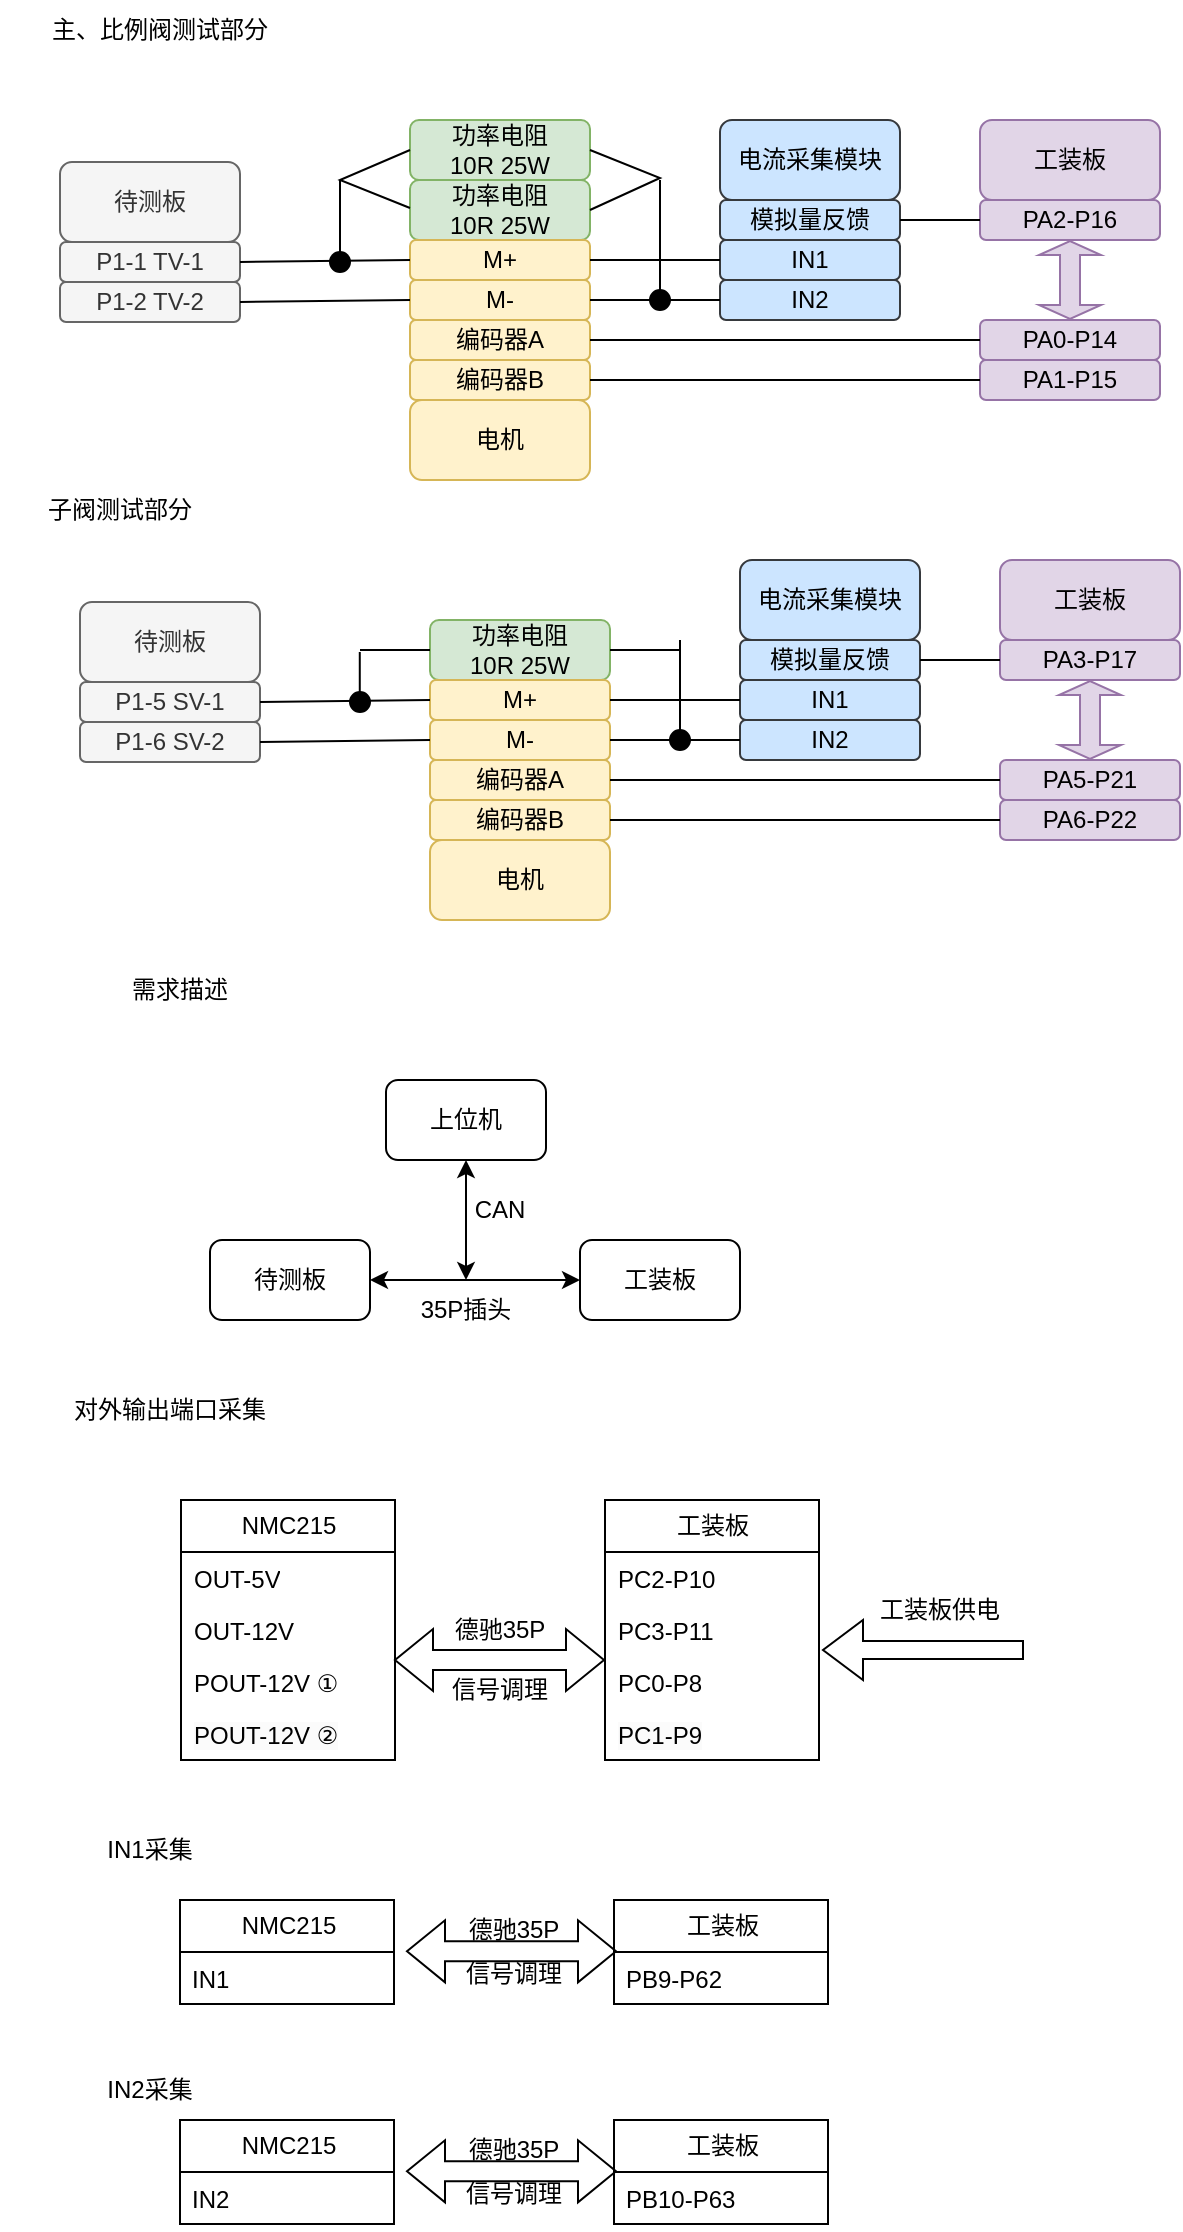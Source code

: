 <mxfile version="24.7.7">
  <diagram name="第 1 页" id="fsKE9IQoVAuPPi1mYyoE">
    <mxGraphModel dx="989" dy="509" grid="1" gridSize="10" guides="1" tooltips="1" connect="1" arrows="1" fold="1" page="1" pageScale="1" pageWidth="827" pageHeight="2000" math="0" shadow="0">
      <root>
        <mxCell id="0" />
        <mxCell id="1" parent="0" />
        <mxCell id="fWEatDimK1wb_yXRniuB-1" value="功率电阻&lt;br&gt;10R 25W" style="rounded=1;whiteSpace=wrap;html=1;fillColor=#d5e8d4;strokeColor=#82b366;" parent="1" vertex="1">
          <mxGeometry x="205" y="120" width="90" height="30" as="geometry" />
        </mxCell>
        <mxCell id="fWEatDimK1wb_yXRniuB-2" value="功率电阻&lt;br&gt;10R 25W" style="rounded=1;whiteSpace=wrap;html=1;fillColor=#d5e8d4;strokeColor=#82b366;" parent="1" vertex="1">
          <mxGeometry x="205" y="150" width="90" height="30" as="geometry" />
        </mxCell>
        <mxCell id="fWEatDimK1wb_yXRniuB-5" value="电机" style="rounded=1;whiteSpace=wrap;html=1;fillColor=#fff2cc;strokeColor=#d6b656;" parent="1" vertex="1">
          <mxGeometry x="205" y="260" width="90" height="40" as="geometry" />
        </mxCell>
        <mxCell id="fWEatDimK1wb_yXRniuB-6" value="M+" style="rounded=1;whiteSpace=wrap;html=1;fillColor=#fff2cc;strokeColor=#d6b656;" parent="1" vertex="1">
          <mxGeometry x="205" y="180" width="90" height="20" as="geometry" />
        </mxCell>
        <mxCell id="fWEatDimK1wb_yXRniuB-7" value="M-" style="rounded=1;whiteSpace=wrap;html=1;fillColor=#fff2cc;strokeColor=#d6b656;" parent="1" vertex="1">
          <mxGeometry x="205" y="200" width="90" height="20" as="geometry" />
        </mxCell>
        <mxCell id="fWEatDimK1wb_yXRniuB-9" value="待测板" style="rounded=1;whiteSpace=wrap;html=1;fillColor=#f5f5f5;fontColor=#333333;strokeColor=#666666;" parent="1" vertex="1">
          <mxGeometry x="30" y="141" width="90" height="40" as="geometry" />
        </mxCell>
        <mxCell id="fWEatDimK1wb_yXRniuB-10" value="P1-1 TV-1" style="rounded=1;whiteSpace=wrap;html=1;fillColor=#f5f5f5;fontColor=#333333;strokeColor=#666666;" parent="1" vertex="1">
          <mxGeometry x="30" y="181" width="90" height="20" as="geometry" />
        </mxCell>
        <mxCell id="fWEatDimK1wb_yXRniuB-11" value="P1-2 TV-2" style="rounded=1;whiteSpace=wrap;html=1;fillColor=#f5f5f5;fontColor=#333333;strokeColor=#666666;" parent="1" vertex="1">
          <mxGeometry x="30" y="201" width="90" height="20" as="geometry" />
        </mxCell>
        <mxCell id="fWEatDimK1wb_yXRniuB-14" value="编码器A" style="rounded=1;whiteSpace=wrap;html=1;fillColor=#fff2cc;strokeColor=#d6b656;" parent="1" vertex="1">
          <mxGeometry x="205" y="220" width="90" height="20" as="geometry" />
        </mxCell>
        <mxCell id="fWEatDimK1wb_yXRniuB-15" value="编码器B" style="rounded=1;whiteSpace=wrap;html=1;fillColor=#fff2cc;strokeColor=#d6b656;" parent="1" vertex="1">
          <mxGeometry x="205" y="240" width="90" height="20" as="geometry" />
        </mxCell>
        <mxCell id="fWEatDimK1wb_yXRniuB-16" value="电流采集模块" style="rounded=1;whiteSpace=wrap;html=1;fillColor=#cce5ff;strokeColor=#36393d;" parent="1" vertex="1">
          <mxGeometry x="360" y="120" width="90" height="40" as="geometry" />
        </mxCell>
        <mxCell id="fWEatDimK1wb_yXRniuB-17" value="IN1" style="rounded=1;whiteSpace=wrap;html=1;fillColor=#cce5ff;strokeColor=#36393d;" parent="1" vertex="1">
          <mxGeometry x="360" y="180" width="90" height="20" as="geometry" />
        </mxCell>
        <mxCell id="fWEatDimK1wb_yXRniuB-18" value="IN2" style="rounded=1;whiteSpace=wrap;html=1;fillColor=#cce5ff;strokeColor=#36393d;" parent="1" vertex="1">
          <mxGeometry x="360" y="200" width="90" height="20" as="geometry" />
        </mxCell>
        <mxCell id="fWEatDimK1wb_yXRniuB-25" value="模拟量反馈" style="rounded=1;whiteSpace=wrap;html=1;fillColor=#cce5ff;strokeColor=#36393d;" parent="1" vertex="1">
          <mxGeometry x="360" y="160" width="90" height="20" as="geometry" />
        </mxCell>
        <mxCell id="fWEatDimK1wb_yXRniuB-26" value="工装板" style="rounded=1;whiteSpace=wrap;html=1;fillColor=#e1d5e7;strokeColor=#9673a6;" parent="1" vertex="1">
          <mxGeometry x="490" y="120" width="90" height="40" as="geometry" />
        </mxCell>
        <mxCell id="fWEatDimK1wb_yXRniuB-27" value="PA0-P14" style="rounded=1;whiteSpace=wrap;html=1;fillColor=#e1d5e7;strokeColor=#9673a6;" parent="1" vertex="1">
          <mxGeometry x="490" y="220" width="90" height="20" as="geometry" />
        </mxCell>
        <mxCell id="fWEatDimK1wb_yXRniuB-28" value="PA1-P15" style="rounded=1;whiteSpace=wrap;html=1;fillColor=#e1d5e7;strokeColor=#9673a6;" parent="1" vertex="1">
          <mxGeometry x="490" y="240" width="90" height="20" as="geometry" />
        </mxCell>
        <mxCell id="fWEatDimK1wb_yXRniuB-29" value="PA2-P16" style="rounded=1;whiteSpace=wrap;html=1;fillColor=#e1d5e7;strokeColor=#9673a6;" parent="1" vertex="1">
          <mxGeometry x="490" y="160" width="90" height="20" as="geometry" />
        </mxCell>
        <mxCell id="fWEatDimK1wb_yXRniuB-32" value="" style="endArrow=none;html=1;rounded=0;entryX=0;entryY=0.5;entryDx=0;entryDy=0;exitX=1;exitY=0.5;exitDx=0;exitDy=0;" parent="1" source="fWEatDimK1wb_yXRniuB-11" target="fWEatDimK1wb_yXRniuB-7" edge="1">
          <mxGeometry width="50" height="50" relative="1" as="geometry">
            <mxPoint x="100" y="310" as="sourcePoint" />
            <mxPoint x="150" y="260" as="targetPoint" />
          </mxGeometry>
        </mxCell>
        <mxCell id="fWEatDimK1wb_yXRniuB-33" value="" style="endArrow=none;html=1;rounded=0;entryX=0;entryY=0.5;entryDx=0;entryDy=0;exitX=1;exitY=0.5;exitDx=0;exitDy=0;" parent="1" source="fWEatDimK1wb_yXRniuB-6" target="fWEatDimK1wb_yXRniuB-17" edge="1">
          <mxGeometry width="50" height="50" relative="1" as="geometry">
            <mxPoint x="290" y="230" as="sourcePoint" />
            <mxPoint x="340" y="180" as="targetPoint" />
          </mxGeometry>
        </mxCell>
        <mxCell id="fWEatDimK1wb_yXRniuB-34" value="" style="endArrow=none;html=1;rounded=0;entryX=0;entryY=0.5;entryDx=0;entryDy=0;" parent="1" source="fWEatDimK1wb_yXRniuB-44" target="fWEatDimK1wb_yXRniuB-18" edge="1">
          <mxGeometry width="50" height="50" relative="1" as="geometry">
            <mxPoint x="290" y="230" as="sourcePoint" />
            <mxPoint x="340" y="180" as="targetPoint" />
          </mxGeometry>
        </mxCell>
        <mxCell id="fWEatDimK1wb_yXRniuB-35" value="" style="endArrow=none;html=1;rounded=0;exitX=1;exitY=0.5;exitDx=0;exitDy=0;entryX=0;entryY=0.5;entryDx=0;entryDy=0;" parent="1" source="fWEatDimK1wb_yXRniuB-14" target="fWEatDimK1wb_yXRniuB-27" edge="1">
          <mxGeometry width="50" height="50" relative="1" as="geometry">
            <mxPoint x="290" y="230" as="sourcePoint" />
            <mxPoint x="340" y="180" as="targetPoint" />
          </mxGeometry>
        </mxCell>
        <mxCell id="fWEatDimK1wb_yXRniuB-36" value="" style="endArrow=none;html=1;rounded=0;exitX=1;exitY=0.5;exitDx=0;exitDy=0;entryX=0;entryY=0.5;entryDx=0;entryDy=0;" parent="1" source="fWEatDimK1wb_yXRniuB-15" target="fWEatDimK1wb_yXRniuB-28" edge="1">
          <mxGeometry width="50" height="50" relative="1" as="geometry">
            <mxPoint x="290" y="230" as="sourcePoint" />
            <mxPoint x="340" y="180" as="targetPoint" />
          </mxGeometry>
        </mxCell>
        <mxCell id="fWEatDimK1wb_yXRniuB-38" value="" style="endArrow=none;html=1;rounded=0;entryX=1;entryY=0.5;entryDx=0;entryDy=0;exitX=1;exitY=0.5;exitDx=0;exitDy=0;" parent="1" source="fWEatDimK1wb_yXRniuB-2" target="fWEatDimK1wb_yXRniuB-1" edge="1">
          <mxGeometry width="50" height="50" relative="1" as="geometry">
            <mxPoint x="295" y="169" as="sourcePoint" />
            <mxPoint x="340" y="189" as="targetPoint" />
            <Array as="points">
              <mxPoint x="330" y="149" />
            </Array>
          </mxGeometry>
        </mxCell>
        <mxCell id="fWEatDimK1wb_yXRniuB-40" value="" style="endArrow=none;html=1;rounded=0;entryX=0;entryY=0.5;entryDx=0;entryDy=0;exitX=1;exitY=0.5;exitDx=0;exitDy=0;" parent="1" source="fWEatDimK1wb_yXRniuB-10" target="fWEatDimK1wb_yXRniuB-6" edge="1">
          <mxGeometry width="50" height="50" relative="1" as="geometry">
            <mxPoint x="290" y="230" as="sourcePoint" />
            <mxPoint x="340" y="180" as="targetPoint" />
          </mxGeometry>
        </mxCell>
        <mxCell id="fWEatDimK1wb_yXRniuB-41" value="" style="endArrow=none;html=1;rounded=0;entryX=0;entryY=0.5;entryDx=0;entryDy=0;" parent="1" target="fWEatDimK1wb_yXRniuB-1" edge="1">
          <mxGeometry width="50" height="50" relative="1" as="geometry">
            <mxPoint x="205" y="164" as="sourcePoint" />
            <mxPoint x="205" y="130" as="targetPoint" />
            <Array as="points">
              <mxPoint x="170" y="150" />
            </Array>
          </mxGeometry>
        </mxCell>
        <mxCell id="fWEatDimK1wb_yXRniuB-42" value="" style="endArrow=none;html=1;rounded=0;" parent="1" edge="1">
          <mxGeometry width="50" height="50" relative="1" as="geometry">
            <mxPoint x="170" y="190" as="sourcePoint" />
            <mxPoint x="170" y="150" as="targetPoint" />
          </mxGeometry>
        </mxCell>
        <mxCell id="fWEatDimK1wb_yXRniuB-43" value="" style="endArrow=none;html=1;rounded=0;" parent="1" edge="1">
          <mxGeometry width="50" height="50" relative="1" as="geometry">
            <mxPoint x="330" y="210" as="sourcePoint" />
            <mxPoint x="330" y="150" as="targetPoint" />
          </mxGeometry>
        </mxCell>
        <mxCell id="fWEatDimK1wb_yXRniuB-45" value="" style="endArrow=none;html=1;rounded=0;entryX=0;entryY=0.5;entryDx=0;entryDy=0;" parent="1" source="fWEatDimK1wb_yXRniuB-7" target="fWEatDimK1wb_yXRniuB-44" edge="1">
          <mxGeometry width="50" height="50" relative="1" as="geometry">
            <mxPoint x="295" y="210" as="sourcePoint" />
            <mxPoint x="360" y="210" as="targetPoint" />
          </mxGeometry>
        </mxCell>
        <mxCell id="fWEatDimK1wb_yXRniuB-44" value="" style="ellipse;whiteSpace=wrap;html=1;aspect=fixed;fillColor=#000000;" parent="1" vertex="1">
          <mxGeometry x="325" y="205" width="10" height="10" as="geometry" />
        </mxCell>
        <mxCell id="fWEatDimK1wb_yXRniuB-46" value="" style="ellipse;whiteSpace=wrap;html=1;aspect=fixed;fillColor=#000000;" parent="1" vertex="1">
          <mxGeometry x="165" y="186" width="10" height="10" as="geometry" />
        </mxCell>
        <mxCell id="uDrY1_DS14Umw8ArDg8Q-1" value="" style="endArrow=none;html=1;rounded=0;entryX=0;entryY=0.5;entryDx=0;entryDy=0;exitX=1;exitY=0.5;exitDx=0;exitDy=0;" parent="1" source="fWEatDimK1wb_yXRniuB-25" target="fWEatDimK1wb_yXRniuB-29" edge="1">
          <mxGeometry width="50" height="50" relative="1" as="geometry">
            <mxPoint x="250" y="230" as="sourcePoint" />
            <mxPoint x="300" y="180" as="targetPoint" />
          </mxGeometry>
        </mxCell>
        <mxCell id="uDrY1_DS14Umw8ArDg8Q-2" value="" style="shape=flexArrow;endArrow=classic;startArrow=classic;html=1;rounded=0;entryX=0.5;entryY=1;entryDx=0;entryDy=0;exitX=0.5;exitY=0;exitDx=0;exitDy=0;strokeWidth=1;endSize=2;startSize=2;fillColor=#e1d5e7;strokeColor=#9673a6;" parent="1" source="fWEatDimK1wb_yXRniuB-27" target="fWEatDimK1wb_yXRniuB-29" edge="1">
          <mxGeometry width="100" height="100" relative="1" as="geometry">
            <mxPoint x="300" y="260" as="sourcePoint" />
            <mxPoint x="400" y="160" as="targetPoint" />
          </mxGeometry>
        </mxCell>
        <mxCell id="uDrY1_DS14Umw8ArDg8Q-3" value="主、比例阀测试部分" style="text;strokeColor=none;align=center;fillColor=none;html=1;verticalAlign=middle;whiteSpace=wrap;rounded=0;" parent="1" vertex="1">
          <mxGeometry x="20" y="60" width="120" height="30" as="geometry" />
        </mxCell>
        <mxCell id="uDrY1_DS14Umw8ArDg8Q-4" value="上位机" style="rounded=1;whiteSpace=wrap;html=1;" parent="1" vertex="1">
          <mxGeometry x="193" y="600" width="80" height="40" as="geometry" />
        </mxCell>
        <mxCell id="uDrY1_DS14Umw8ArDg8Q-5" value="工装板" style="rounded=1;whiteSpace=wrap;html=1;" parent="1" vertex="1">
          <mxGeometry x="290" y="680" width="80" height="40" as="geometry" />
        </mxCell>
        <mxCell id="uDrY1_DS14Umw8ArDg8Q-6" value="待测板" style="rounded=1;whiteSpace=wrap;html=1;" parent="1" vertex="1">
          <mxGeometry x="105" y="680" width="80" height="40" as="geometry" />
        </mxCell>
        <mxCell id="uDrY1_DS14Umw8ArDg8Q-7" value="" style="endArrow=classic;startArrow=classic;html=1;rounded=0;exitX=1;exitY=0.5;exitDx=0;exitDy=0;entryX=0;entryY=0.5;entryDx=0;entryDy=0;" parent="1" source="uDrY1_DS14Umw8ArDg8Q-6" target="uDrY1_DS14Umw8ArDg8Q-5" edge="1">
          <mxGeometry width="50" height="50" relative="1" as="geometry">
            <mxPoint x="320" y="710" as="sourcePoint" />
            <mxPoint x="370" y="660" as="targetPoint" />
          </mxGeometry>
        </mxCell>
        <mxCell id="uDrY1_DS14Umw8ArDg8Q-8" value="" style="endArrow=classic;startArrow=classic;html=1;rounded=0;entryX=0.5;entryY=1;entryDx=0;entryDy=0;" parent="1" target="uDrY1_DS14Umw8ArDg8Q-4" edge="1">
          <mxGeometry width="50" height="50" relative="1" as="geometry">
            <mxPoint x="233" y="700" as="sourcePoint" />
            <mxPoint x="370" y="660" as="targetPoint" />
          </mxGeometry>
        </mxCell>
        <mxCell id="uDrY1_DS14Umw8ArDg8Q-9" value="CAN" style="text;strokeColor=none;align=center;fillColor=none;html=1;verticalAlign=middle;whiteSpace=wrap;rounded=0;" parent="1" vertex="1">
          <mxGeometry x="220" y="650" width="60" height="30" as="geometry" />
        </mxCell>
        <mxCell id="uDrY1_DS14Umw8ArDg8Q-10" value="35P插头" style="text;strokeColor=none;align=center;fillColor=none;html=1;verticalAlign=middle;whiteSpace=wrap;rounded=0;" parent="1" vertex="1">
          <mxGeometry x="203" y="700" width="60" height="30" as="geometry" />
        </mxCell>
        <mxCell id="qu0UYMMwJbKnimjxBpkP-1" value="需求描述" style="text;strokeColor=none;align=center;fillColor=none;html=1;verticalAlign=middle;whiteSpace=wrap;rounded=0;" vertex="1" parent="1">
          <mxGeometry x="30" y="540" width="120" height="30" as="geometry" />
        </mxCell>
        <mxCell id="qu0UYMMwJbKnimjxBpkP-3" value="功率电阻&lt;br&gt;10R 25W" style="rounded=1;whiteSpace=wrap;html=1;fillColor=#d5e8d4;strokeColor=#82b366;" vertex="1" parent="1">
          <mxGeometry x="215" y="370" width="90" height="30" as="geometry" />
        </mxCell>
        <mxCell id="qu0UYMMwJbKnimjxBpkP-4" value="电机" style="rounded=1;whiteSpace=wrap;html=1;fillColor=#fff2cc;strokeColor=#d6b656;" vertex="1" parent="1">
          <mxGeometry x="215" y="480" width="90" height="40" as="geometry" />
        </mxCell>
        <mxCell id="qu0UYMMwJbKnimjxBpkP-5" value="M+" style="rounded=1;whiteSpace=wrap;html=1;fillColor=#fff2cc;strokeColor=#d6b656;" vertex="1" parent="1">
          <mxGeometry x="215" y="400" width="90" height="20" as="geometry" />
        </mxCell>
        <mxCell id="qu0UYMMwJbKnimjxBpkP-6" value="M-" style="rounded=1;whiteSpace=wrap;html=1;fillColor=#fff2cc;strokeColor=#d6b656;" vertex="1" parent="1">
          <mxGeometry x="215" y="420" width="90" height="20" as="geometry" />
        </mxCell>
        <mxCell id="qu0UYMMwJbKnimjxBpkP-7" value="待测板" style="rounded=1;whiteSpace=wrap;html=1;fillColor=#f5f5f5;fontColor=#333333;strokeColor=#666666;" vertex="1" parent="1">
          <mxGeometry x="40" y="361" width="90" height="40" as="geometry" />
        </mxCell>
        <mxCell id="qu0UYMMwJbKnimjxBpkP-8" value="P1-5 SV-1" style="rounded=1;whiteSpace=wrap;html=1;fillColor=#f5f5f5;fontColor=#333333;strokeColor=#666666;" vertex="1" parent="1">
          <mxGeometry x="40" y="401" width="90" height="20" as="geometry" />
        </mxCell>
        <mxCell id="qu0UYMMwJbKnimjxBpkP-9" value="P1-6 SV-2" style="rounded=1;whiteSpace=wrap;html=1;fillColor=#f5f5f5;fontColor=#333333;strokeColor=#666666;" vertex="1" parent="1">
          <mxGeometry x="40" y="421" width="90" height="20" as="geometry" />
        </mxCell>
        <mxCell id="qu0UYMMwJbKnimjxBpkP-10" value="编码器A" style="rounded=1;whiteSpace=wrap;html=1;fillColor=#fff2cc;strokeColor=#d6b656;" vertex="1" parent="1">
          <mxGeometry x="215" y="440" width="90" height="20" as="geometry" />
        </mxCell>
        <mxCell id="qu0UYMMwJbKnimjxBpkP-11" value="编码器B" style="rounded=1;whiteSpace=wrap;html=1;fillColor=#fff2cc;strokeColor=#d6b656;" vertex="1" parent="1">
          <mxGeometry x="215" y="460" width="90" height="20" as="geometry" />
        </mxCell>
        <mxCell id="qu0UYMMwJbKnimjxBpkP-12" value="电流采集模块" style="rounded=1;whiteSpace=wrap;html=1;fillColor=#cce5ff;strokeColor=#36393d;" vertex="1" parent="1">
          <mxGeometry x="370" y="340" width="90" height="40" as="geometry" />
        </mxCell>
        <mxCell id="qu0UYMMwJbKnimjxBpkP-13" value="IN1" style="rounded=1;whiteSpace=wrap;html=1;fillColor=#cce5ff;strokeColor=#36393d;" vertex="1" parent="1">
          <mxGeometry x="370" y="400" width="90" height="20" as="geometry" />
        </mxCell>
        <mxCell id="qu0UYMMwJbKnimjxBpkP-14" value="IN2" style="rounded=1;whiteSpace=wrap;html=1;fillColor=#cce5ff;strokeColor=#36393d;" vertex="1" parent="1">
          <mxGeometry x="370" y="420" width="90" height="20" as="geometry" />
        </mxCell>
        <mxCell id="qu0UYMMwJbKnimjxBpkP-15" value="模拟量反馈" style="rounded=1;whiteSpace=wrap;html=1;fillColor=#cce5ff;strokeColor=#36393d;" vertex="1" parent="1">
          <mxGeometry x="370" y="380" width="90" height="20" as="geometry" />
        </mxCell>
        <mxCell id="qu0UYMMwJbKnimjxBpkP-16" value="工装板" style="rounded=1;whiteSpace=wrap;html=1;fillColor=#e1d5e7;strokeColor=#9673a6;" vertex="1" parent="1">
          <mxGeometry x="500" y="340" width="90" height="40" as="geometry" />
        </mxCell>
        <mxCell id="qu0UYMMwJbKnimjxBpkP-17" value="PA5-P21" style="rounded=1;whiteSpace=wrap;html=1;fillColor=#e1d5e7;strokeColor=#9673a6;" vertex="1" parent="1">
          <mxGeometry x="500" y="440" width="90" height="20" as="geometry" />
        </mxCell>
        <mxCell id="qu0UYMMwJbKnimjxBpkP-18" value="PA6-P22" style="rounded=1;whiteSpace=wrap;html=1;fillColor=#e1d5e7;strokeColor=#9673a6;" vertex="1" parent="1">
          <mxGeometry x="500" y="460" width="90" height="20" as="geometry" />
        </mxCell>
        <mxCell id="qu0UYMMwJbKnimjxBpkP-19" value="PA3-P17" style="rounded=1;whiteSpace=wrap;html=1;fillColor=#e1d5e7;strokeColor=#9673a6;" vertex="1" parent="1">
          <mxGeometry x="500" y="380" width="90" height="20" as="geometry" />
        </mxCell>
        <mxCell id="qu0UYMMwJbKnimjxBpkP-20" value="" style="endArrow=none;html=1;rounded=0;entryX=0;entryY=0.5;entryDx=0;entryDy=0;exitX=1;exitY=0.5;exitDx=0;exitDy=0;" edge="1" parent="1" source="qu0UYMMwJbKnimjxBpkP-9" target="qu0UYMMwJbKnimjxBpkP-6">
          <mxGeometry width="50" height="50" relative="1" as="geometry">
            <mxPoint x="110" y="530" as="sourcePoint" />
            <mxPoint x="160" y="480" as="targetPoint" />
          </mxGeometry>
        </mxCell>
        <mxCell id="qu0UYMMwJbKnimjxBpkP-21" value="" style="endArrow=none;html=1;rounded=0;entryX=0;entryY=0.5;entryDx=0;entryDy=0;exitX=1;exitY=0.5;exitDx=0;exitDy=0;" edge="1" parent="1" source="qu0UYMMwJbKnimjxBpkP-5" target="qu0UYMMwJbKnimjxBpkP-13">
          <mxGeometry width="50" height="50" relative="1" as="geometry">
            <mxPoint x="300" y="450" as="sourcePoint" />
            <mxPoint x="350" y="400" as="targetPoint" />
          </mxGeometry>
        </mxCell>
        <mxCell id="qu0UYMMwJbKnimjxBpkP-22" value="" style="endArrow=none;html=1;rounded=0;entryX=0;entryY=0.5;entryDx=0;entryDy=0;" edge="1" parent="1" source="qu0UYMMwJbKnimjxBpkP-31" target="qu0UYMMwJbKnimjxBpkP-14">
          <mxGeometry width="50" height="50" relative="1" as="geometry">
            <mxPoint x="300" y="450" as="sourcePoint" />
            <mxPoint x="350" y="400" as="targetPoint" />
          </mxGeometry>
        </mxCell>
        <mxCell id="qu0UYMMwJbKnimjxBpkP-23" value="" style="endArrow=none;html=1;rounded=0;exitX=1;exitY=0.5;exitDx=0;exitDy=0;entryX=0;entryY=0.5;entryDx=0;entryDy=0;" edge="1" parent="1" source="qu0UYMMwJbKnimjxBpkP-10" target="qu0UYMMwJbKnimjxBpkP-17">
          <mxGeometry width="50" height="50" relative="1" as="geometry">
            <mxPoint x="300" y="450" as="sourcePoint" />
            <mxPoint x="350" y="400" as="targetPoint" />
          </mxGeometry>
        </mxCell>
        <mxCell id="qu0UYMMwJbKnimjxBpkP-24" value="" style="endArrow=none;html=1;rounded=0;exitX=1;exitY=0.5;exitDx=0;exitDy=0;entryX=0;entryY=0.5;entryDx=0;entryDy=0;" edge="1" parent="1" source="qu0UYMMwJbKnimjxBpkP-11" target="qu0UYMMwJbKnimjxBpkP-18">
          <mxGeometry width="50" height="50" relative="1" as="geometry">
            <mxPoint x="300" y="450" as="sourcePoint" />
            <mxPoint x="350" y="400" as="targetPoint" />
          </mxGeometry>
        </mxCell>
        <mxCell id="qu0UYMMwJbKnimjxBpkP-26" value="" style="endArrow=none;html=1;rounded=0;entryX=0;entryY=0.5;entryDx=0;entryDy=0;exitX=1;exitY=0.5;exitDx=0;exitDy=0;" edge="1" parent="1" source="qu0UYMMwJbKnimjxBpkP-8" target="qu0UYMMwJbKnimjxBpkP-5">
          <mxGeometry width="50" height="50" relative="1" as="geometry">
            <mxPoint x="300" y="450" as="sourcePoint" />
            <mxPoint x="350" y="400" as="targetPoint" />
          </mxGeometry>
        </mxCell>
        <mxCell id="qu0UYMMwJbKnimjxBpkP-28" value="" style="endArrow=none;html=1;rounded=0;" edge="1" parent="1">
          <mxGeometry width="50" height="50" relative="1" as="geometry">
            <mxPoint x="179.89" y="406" as="sourcePoint" />
            <mxPoint x="179.89" y="386" as="targetPoint" />
          </mxGeometry>
        </mxCell>
        <mxCell id="qu0UYMMwJbKnimjxBpkP-30" value="" style="endArrow=none;html=1;rounded=0;entryX=0;entryY=0.5;entryDx=0;entryDy=0;" edge="1" parent="1" source="qu0UYMMwJbKnimjxBpkP-6" target="qu0UYMMwJbKnimjxBpkP-31">
          <mxGeometry width="50" height="50" relative="1" as="geometry">
            <mxPoint x="305" y="430" as="sourcePoint" />
            <mxPoint x="370" y="430" as="targetPoint" />
          </mxGeometry>
        </mxCell>
        <mxCell id="qu0UYMMwJbKnimjxBpkP-31" value="" style="ellipse;whiteSpace=wrap;html=1;aspect=fixed;fillColor=#000000;" vertex="1" parent="1">
          <mxGeometry x="335" y="425" width="10" height="10" as="geometry" />
        </mxCell>
        <mxCell id="qu0UYMMwJbKnimjxBpkP-32" value="" style="ellipse;whiteSpace=wrap;html=1;aspect=fixed;fillColor=#000000;" vertex="1" parent="1">
          <mxGeometry x="175" y="406" width="10" height="10" as="geometry" />
        </mxCell>
        <mxCell id="qu0UYMMwJbKnimjxBpkP-33" value="" style="endArrow=none;html=1;rounded=0;entryX=0;entryY=0.5;entryDx=0;entryDy=0;exitX=1;exitY=0.5;exitDx=0;exitDy=0;" edge="1" parent="1" source="qu0UYMMwJbKnimjxBpkP-15" target="qu0UYMMwJbKnimjxBpkP-19">
          <mxGeometry width="50" height="50" relative="1" as="geometry">
            <mxPoint x="260" y="450" as="sourcePoint" />
            <mxPoint x="310" y="400" as="targetPoint" />
          </mxGeometry>
        </mxCell>
        <mxCell id="qu0UYMMwJbKnimjxBpkP-34" value="" style="shape=flexArrow;endArrow=classic;startArrow=classic;html=1;rounded=0;entryX=0.5;entryY=1;entryDx=0;entryDy=0;exitX=0.5;exitY=0;exitDx=0;exitDy=0;strokeWidth=1;endSize=2;startSize=2;fillColor=#e1d5e7;strokeColor=#9673a6;" edge="1" parent="1" source="qu0UYMMwJbKnimjxBpkP-17" target="qu0UYMMwJbKnimjxBpkP-19">
          <mxGeometry width="100" height="100" relative="1" as="geometry">
            <mxPoint x="310" y="480" as="sourcePoint" />
            <mxPoint x="410" y="380" as="targetPoint" />
          </mxGeometry>
        </mxCell>
        <mxCell id="qu0UYMMwJbKnimjxBpkP-35" value="子阀测试部分" style="text;strokeColor=none;align=center;fillColor=none;html=1;verticalAlign=middle;whiteSpace=wrap;rounded=0;" vertex="1" parent="1">
          <mxGeometry y="300" width="120" height="30" as="geometry" />
        </mxCell>
        <mxCell id="qu0UYMMwJbKnimjxBpkP-36" value="" style="endArrow=none;html=1;rounded=0;entryX=0;entryY=0.5;entryDx=0;entryDy=0;" edge="1" parent="1" target="qu0UYMMwJbKnimjxBpkP-3">
          <mxGeometry width="50" height="50" relative="1" as="geometry">
            <mxPoint x="180" y="385" as="sourcePoint" />
            <mxPoint x="350" y="380" as="targetPoint" />
          </mxGeometry>
        </mxCell>
        <mxCell id="qu0UYMMwJbKnimjxBpkP-37" value="" style="endArrow=none;html=1;rounded=0;" edge="1" parent="1" source="qu0UYMMwJbKnimjxBpkP-31">
          <mxGeometry width="50" height="50" relative="1" as="geometry">
            <mxPoint x="240" y="430" as="sourcePoint" />
            <mxPoint x="340" y="380" as="targetPoint" />
          </mxGeometry>
        </mxCell>
        <mxCell id="qu0UYMMwJbKnimjxBpkP-38" value="" style="endArrow=none;html=1;rounded=0;entryX=1;entryY=0.5;entryDx=0;entryDy=0;" edge="1" parent="1" target="qu0UYMMwJbKnimjxBpkP-3">
          <mxGeometry width="50" height="50" relative="1" as="geometry">
            <mxPoint x="340" y="385" as="sourcePoint" />
            <mxPoint x="290" y="380" as="targetPoint" />
          </mxGeometry>
        </mxCell>
        <mxCell id="qu0UYMMwJbKnimjxBpkP-39" value="对外输出端口采集" style="text;strokeColor=none;align=center;fillColor=none;html=1;verticalAlign=middle;whiteSpace=wrap;rounded=0;" vertex="1" parent="1">
          <mxGeometry x="25" y="750" width="120" height="30" as="geometry" />
        </mxCell>
        <mxCell id="qu0UYMMwJbKnimjxBpkP-42" value="" style="shape=singleArrow;direction=west;whiteSpace=wrap;html=1;" vertex="1" parent="1">
          <mxGeometry x="411.5" y="870" width="100" height="30" as="geometry" />
        </mxCell>
        <mxCell id="qu0UYMMwJbKnimjxBpkP-43" value="工装板供电" style="text;strokeColor=none;align=center;fillColor=none;html=1;verticalAlign=middle;whiteSpace=wrap;rounded=0;" vertex="1" parent="1">
          <mxGeometry x="409.5" y="850" width="120" height="30" as="geometry" />
        </mxCell>
        <mxCell id="qu0UYMMwJbKnimjxBpkP-46" value="" style="shape=flexArrow;endArrow=classic;startArrow=classic;html=1;rounded=0;entryX=0;entryY=0.5;entryDx=0;entryDy=0;exitX=1;exitY=0.5;exitDx=0;exitDy=0;" edge="1" parent="1">
          <mxGeometry width="100" height="100" relative="1" as="geometry">
            <mxPoint x="197" y="890" as="sourcePoint" />
            <mxPoint x="302.5" y="890" as="targetPoint" />
          </mxGeometry>
        </mxCell>
        <mxCell id="qu0UYMMwJbKnimjxBpkP-47" value="德驰35P" style="text;strokeColor=none;align=center;fillColor=none;html=1;verticalAlign=middle;whiteSpace=wrap;rounded=0;" vertex="1" parent="1">
          <mxGeometry x="190" y="860" width="120" height="30" as="geometry" />
        </mxCell>
        <mxCell id="qu0UYMMwJbKnimjxBpkP-48" value="NMC215" style="swimlane;fontStyle=0;childLayout=stackLayout;horizontal=1;startSize=26;fillColor=none;horizontalStack=0;resizeParent=1;resizeParentMax=0;resizeLast=0;collapsible=1;marginBottom=0;html=1;" vertex="1" parent="1">
          <mxGeometry x="90.5" y="810" width="107" height="130" as="geometry" />
        </mxCell>
        <mxCell id="qu0UYMMwJbKnimjxBpkP-49" value="OUT-5V" style="text;strokeColor=none;fillColor=none;align=left;verticalAlign=top;spacingLeft=4;spacingRight=4;overflow=hidden;rotatable=0;points=[[0,0.5],[1,0.5]];portConstraint=eastwest;whiteSpace=wrap;html=1;" vertex="1" parent="qu0UYMMwJbKnimjxBpkP-48">
          <mxGeometry y="26" width="107" height="26" as="geometry" />
        </mxCell>
        <mxCell id="qu0UYMMwJbKnimjxBpkP-50" value="OUT-12V" style="text;strokeColor=none;fillColor=none;align=left;verticalAlign=top;spacingLeft=4;spacingRight=4;overflow=hidden;rotatable=0;points=[[0,0.5],[1,0.5]];portConstraint=eastwest;whiteSpace=wrap;html=1;" vertex="1" parent="qu0UYMMwJbKnimjxBpkP-48">
          <mxGeometry y="52" width="107" height="26" as="geometry" />
        </mxCell>
        <mxCell id="qu0UYMMwJbKnimjxBpkP-51" value="POUT-12V ①" style="text;strokeColor=none;fillColor=none;align=left;verticalAlign=top;spacingLeft=4;spacingRight=4;overflow=hidden;rotatable=0;points=[[0,0.5],[1,0.5]];portConstraint=eastwest;whiteSpace=wrap;html=1;" vertex="1" parent="qu0UYMMwJbKnimjxBpkP-48">
          <mxGeometry y="78" width="107" height="26" as="geometry" />
        </mxCell>
        <mxCell id="qu0UYMMwJbKnimjxBpkP-52" value="&lt;span style=&quot;color: rgb(0, 0, 0); font-family: Helvetica; font-size: 12px; font-style: normal; font-variant-ligatures: normal; font-variant-caps: normal; font-weight: 400; letter-spacing: normal; orphans: 2; text-align: left; text-indent: 0px; text-transform: none; widows: 2; word-spacing: 0px; -webkit-text-stroke-width: 0px; white-space: normal; background-color: rgb(251, 251, 251); text-decoration-thickness: initial; text-decoration-style: initial; text-decoration-color: initial; display: inline !important; float: none;&quot;&gt;POUT-12V ②&lt;/span&gt;" style="text;strokeColor=none;fillColor=none;align=left;verticalAlign=top;spacingLeft=4;spacingRight=4;overflow=hidden;rotatable=0;points=[[0,0.5],[1,0.5]];portConstraint=eastwest;whiteSpace=wrap;html=1;" vertex="1" parent="qu0UYMMwJbKnimjxBpkP-48">
          <mxGeometry y="104" width="107" height="26" as="geometry" />
        </mxCell>
        <mxCell id="qu0UYMMwJbKnimjxBpkP-54" value="工装板" style="swimlane;fontStyle=0;childLayout=stackLayout;horizontal=1;startSize=26;fillColor=none;horizontalStack=0;resizeParent=1;resizeParentMax=0;resizeLast=0;collapsible=1;marginBottom=0;html=1;" vertex="1" parent="1">
          <mxGeometry x="302.5" y="810" width="107" height="130" as="geometry" />
        </mxCell>
        <mxCell id="qu0UYMMwJbKnimjxBpkP-55" value="PC2-P10" style="text;strokeColor=none;fillColor=none;align=left;verticalAlign=top;spacingLeft=4;spacingRight=4;overflow=hidden;rotatable=0;points=[[0,0.5],[1,0.5]];portConstraint=eastwest;whiteSpace=wrap;html=1;" vertex="1" parent="qu0UYMMwJbKnimjxBpkP-54">
          <mxGeometry y="26" width="107" height="26" as="geometry" />
        </mxCell>
        <mxCell id="qu0UYMMwJbKnimjxBpkP-56" value="PC3-P11" style="text;strokeColor=none;fillColor=none;align=left;verticalAlign=top;spacingLeft=4;spacingRight=4;overflow=hidden;rotatable=0;points=[[0,0.5],[1,0.5]];portConstraint=eastwest;whiteSpace=wrap;html=1;" vertex="1" parent="qu0UYMMwJbKnimjxBpkP-54">
          <mxGeometry y="52" width="107" height="26" as="geometry" />
        </mxCell>
        <mxCell id="qu0UYMMwJbKnimjxBpkP-57" value="PC0-P8" style="text;strokeColor=none;fillColor=none;align=left;verticalAlign=top;spacingLeft=4;spacingRight=4;overflow=hidden;rotatable=0;points=[[0,0.5],[1,0.5]];portConstraint=eastwest;whiteSpace=wrap;html=1;" vertex="1" parent="qu0UYMMwJbKnimjxBpkP-54">
          <mxGeometry y="78" width="107" height="26" as="geometry" />
        </mxCell>
        <mxCell id="qu0UYMMwJbKnimjxBpkP-58" value="&lt;span style=&quot;color: rgb(0, 0, 0); font-family: Helvetica; font-size: 12px; font-style: normal; font-variant-ligatures: normal; font-variant-caps: normal; font-weight: 400; letter-spacing: normal; orphans: 2; text-align: left; text-indent: 0px; text-transform: none; widows: 2; word-spacing: 0px; -webkit-text-stroke-width: 0px; white-space: normal; background-color: rgb(251, 251, 251); text-decoration-thickness: initial; text-decoration-style: initial; text-decoration-color: initial; display: inline !important; float: none;&quot;&gt;PC1-P9&lt;/span&gt;" style="text;strokeColor=none;fillColor=none;align=left;verticalAlign=top;spacingLeft=4;spacingRight=4;overflow=hidden;rotatable=0;points=[[0,0.5],[1,0.5]];portConstraint=eastwest;whiteSpace=wrap;html=1;" vertex="1" parent="qu0UYMMwJbKnimjxBpkP-54">
          <mxGeometry y="104" width="107" height="26" as="geometry" />
        </mxCell>
        <mxCell id="qu0UYMMwJbKnimjxBpkP-59" value="信号调理" style="text;strokeColor=none;align=center;fillColor=none;html=1;verticalAlign=middle;whiteSpace=wrap;rounded=0;" vertex="1" parent="1">
          <mxGeometry x="190" y="890" width="120" height="30" as="geometry" />
        </mxCell>
        <mxCell id="qu0UYMMwJbKnimjxBpkP-60" value="IN1采集" style="text;strokeColor=none;align=center;fillColor=none;html=1;verticalAlign=middle;whiteSpace=wrap;rounded=0;" vertex="1" parent="1">
          <mxGeometry x="15" y="970" width="120" height="30" as="geometry" />
        </mxCell>
        <mxCell id="qu0UYMMwJbKnimjxBpkP-62" value="" style="shape=flexArrow;endArrow=classic;startArrow=classic;html=1;rounded=0;entryX=0;entryY=0.5;entryDx=0;entryDy=0;exitX=1;exitY=0.5;exitDx=0;exitDy=0;" edge="1" parent="1">
          <mxGeometry width="100" height="100" relative="1" as="geometry">
            <mxPoint x="203" y="1035.66" as="sourcePoint" />
            <mxPoint x="308.5" y="1035.66" as="targetPoint" />
          </mxGeometry>
        </mxCell>
        <mxCell id="qu0UYMMwJbKnimjxBpkP-63" value="德驰35P" style="text;strokeColor=none;align=center;fillColor=none;html=1;verticalAlign=middle;whiteSpace=wrap;rounded=0;" vertex="1" parent="1">
          <mxGeometry x="197" y="1010" width="120" height="30" as="geometry" />
        </mxCell>
        <mxCell id="qu0UYMMwJbKnimjxBpkP-64" value="NMC215" style="swimlane;fontStyle=0;childLayout=stackLayout;horizontal=1;startSize=26;fillColor=none;horizontalStack=0;resizeParent=1;resizeParentMax=0;resizeLast=0;collapsible=1;marginBottom=0;html=1;" vertex="1" parent="1">
          <mxGeometry x="90" y="1010" width="107" height="52" as="geometry" />
        </mxCell>
        <mxCell id="qu0UYMMwJbKnimjxBpkP-65" value="IN1" style="text;strokeColor=none;fillColor=none;align=left;verticalAlign=top;spacingLeft=4;spacingRight=4;overflow=hidden;rotatable=0;points=[[0,0.5],[1,0.5]];portConstraint=eastwest;whiteSpace=wrap;html=1;" vertex="1" parent="qu0UYMMwJbKnimjxBpkP-64">
          <mxGeometry y="26" width="107" height="26" as="geometry" />
        </mxCell>
        <mxCell id="qu0UYMMwJbKnimjxBpkP-69" value="工装板" style="swimlane;fontStyle=0;childLayout=stackLayout;horizontal=1;startSize=26;fillColor=none;horizontalStack=0;resizeParent=1;resizeParentMax=0;resizeLast=0;collapsible=1;marginBottom=0;html=1;" vertex="1" parent="1">
          <mxGeometry x="307" y="1010" width="107" height="52" as="geometry" />
        </mxCell>
        <mxCell id="qu0UYMMwJbKnimjxBpkP-70" value="PB9-P62" style="text;strokeColor=none;fillColor=none;align=left;verticalAlign=top;spacingLeft=4;spacingRight=4;overflow=hidden;rotatable=0;points=[[0,0.5],[1,0.5]];portConstraint=eastwest;whiteSpace=wrap;html=1;" vertex="1" parent="qu0UYMMwJbKnimjxBpkP-69">
          <mxGeometry y="26" width="107" height="26" as="geometry" />
        </mxCell>
        <mxCell id="qu0UYMMwJbKnimjxBpkP-74" value="信号调理" style="text;strokeColor=none;align=center;fillColor=none;html=1;verticalAlign=middle;whiteSpace=wrap;rounded=0;" vertex="1" parent="1">
          <mxGeometry x="197" y="1032" width="120" height="30" as="geometry" />
        </mxCell>
        <mxCell id="qu0UYMMwJbKnimjxBpkP-75" style="edgeStyle=orthogonalEdgeStyle;rounded=0;orthogonalLoop=1;jettySize=auto;html=1;exitX=0.5;exitY=1;exitDx=0;exitDy=0;" edge="1" parent="1" source="qu0UYMMwJbKnimjxBpkP-63" target="qu0UYMMwJbKnimjxBpkP-63">
          <mxGeometry relative="1" as="geometry" />
        </mxCell>
        <mxCell id="qu0UYMMwJbKnimjxBpkP-76" value="" style="shape=flexArrow;endArrow=classic;startArrow=classic;html=1;rounded=0;entryX=0;entryY=0.5;entryDx=0;entryDy=0;exitX=1;exitY=0.5;exitDx=0;exitDy=0;" edge="1" parent="1">
          <mxGeometry width="100" height="100" relative="1" as="geometry">
            <mxPoint x="203" y="1145.66" as="sourcePoint" />
            <mxPoint x="308.5" y="1145.66" as="targetPoint" />
          </mxGeometry>
        </mxCell>
        <mxCell id="qu0UYMMwJbKnimjxBpkP-77" value="德驰35P" style="text;strokeColor=none;align=center;fillColor=none;html=1;verticalAlign=middle;whiteSpace=wrap;rounded=0;" vertex="1" parent="1">
          <mxGeometry x="197" y="1120" width="120" height="30" as="geometry" />
        </mxCell>
        <mxCell id="qu0UYMMwJbKnimjxBpkP-78" value="NMC215" style="swimlane;fontStyle=0;childLayout=stackLayout;horizontal=1;startSize=26;fillColor=none;horizontalStack=0;resizeParent=1;resizeParentMax=0;resizeLast=0;collapsible=1;marginBottom=0;html=1;" vertex="1" parent="1">
          <mxGeometry x="90" y="1120" width="107" height="52" as="geometry" />
        </mxCell>
        <mxCell id="qu0UYMMwJbKnimjxBpkP-79" value="IN2" style="text;strokeColor=none;fillColor=none;align=left;verticalAlign=top;spacingLeft=4;spacingRight=4;overflow=hidden;rotatable=0;points=[[0,0.5],[1,0.5]];portConstraint=eastwest;whiteSpace=wrap;html=1;" vertex="1" parent="qu0UYMMwJbKnimjxBpkP-78">
          <mxGeometry y="26" width="107" height="26" as="geometry" />
        </mxCell>
        <mxCell id="qu0UYMMwJbKnimjxBpkP-80" value="工装板" style="swimlane;fontStyle=0;childLayout=stackLayout;horizontal=1;startSize=26;fillColor=none;horizontalStack=0;resizeParent=1;resizeParentMax=0;resizeLast=0;collapsible=1;marginBottom=0;html=1;" vertex="1" parent="1">
          <mxGeometry x="307" y="1120" width="107" height="52" as="geometry" />
        </mxCell>
        <mxCell id="qu0UYMMwJbKnimjxBpkP-81" value="PB10-P63" style="text;strokeColor=none;fillColor=none;align=left;verticalAlign=top;spacingLeft=4;spacingRight=4;overflow=hidden;rotatable=0;points=[[0,0.5],[1,0.5]];portConstraint=eastwest;whiteSpace=wrap;html=1;" vertex="1" parent="qu0UYMMwJbKnimjxBpkP-80">
          <mxGeometry y="26" width="107" height="26" as="geometry" />
        </mxCell>
        <mxCell id="qu0UYMMwJbKnimjxBpkP-82" value="信号调理" style="text;strokeColor=none;align=center;fillColor=none;html=1;verticalAlign=middle;whiteSpace=wrap;rounded=0;" vertex="1" parent="1">
          <mxGeometry x="197" y="1142" width="120" height="30" as="geometry" />
        </mxCell>
        <mxCell id="qu0UYMMwJbKnimjxBpkP-83" style="edgeStyle=orthogonalEdgeStyle;rounded=0;orthogonalLoop=1;jettySize=auto;html=1;exitX=0.5;exitY=1;exitDx=0;exitDy=0;" edge="1" parent="1" source="qu0UYMMwJbKnimjxBpkP-77" target="qu0UYMMwJbKnimjxBpkP-77">
          <mxGeometry relative="1" as="geometry" />
        </mxCell>
        <mxCell id="qu0UYMMwJbKnimjxBpkP-84" value="IN2采集" style="text;strokeColor=none;align=center;fillColor=none;html=1;verticalAlign=middle;whiteSpace=wrap;rounded=0;" vertex="1" parent="1">
          <mxGeometry x="15" y="1090" width="120" height="30" as="geometry" />
        </mxCell>
      </root>
    </mxGraphModel>
  </diagram>
</mxfile>
